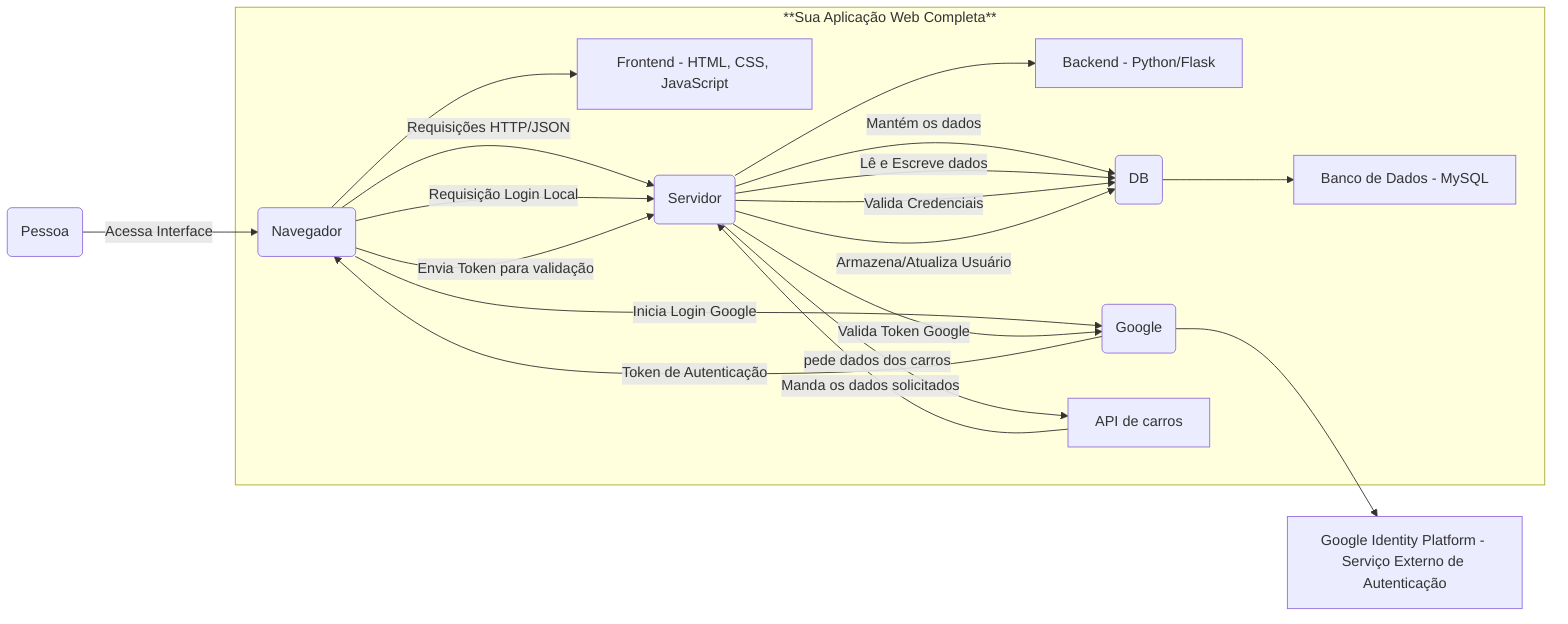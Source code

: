 flowchart LR
 subgraph s1["**Sua Aplicação Web Completa**"]
    direction LR
        Frontend_Label["Frontend - HTML, CSS, JavaScript"]
        Frontend("Navegador")
        Backend_Label["Backend - Python/Flask"]
        Backend("Servidor")
        Database_Label["Banco de Dados - MySQL"]
        Database("DB")
        GoogleIdentity("Google")
        API["API de carros"] -- Manda os dados solicitados--> Backend
        Backend -- pede dados dos carros --> API  
        Backend -- Mantém os dados --> Database

  end
    GoogleIdentity --> GoogleIdentityPlatform["Google Identity Platform - Serviço Externo de Autenticação"]
    Frontend --> Frontend_Label
    Backend --> Backend_Label
    Database --> Database_Label
    Frontend -- Requisições HTTP/JSON --> Backend
    Backend -- Lê e Escreve dados --> Database
    Frontend -- Requisição Login Local --> Backend
    Backend -- Valida Credenciais --> Database
    Frontend -- Inicia Login Google --> GoogleIdentity
    GoogleIdentity -- Token de Autenticação --> Frontend
    Frontend -- Envia Token para validação --> Backend
    Backend -- Valida Token Google --> GoogleIdentity
    Backend -- Armazena/Atualiza Usuário --> Database
    User("Pessoa") -- Acessa Interface --> Frontend